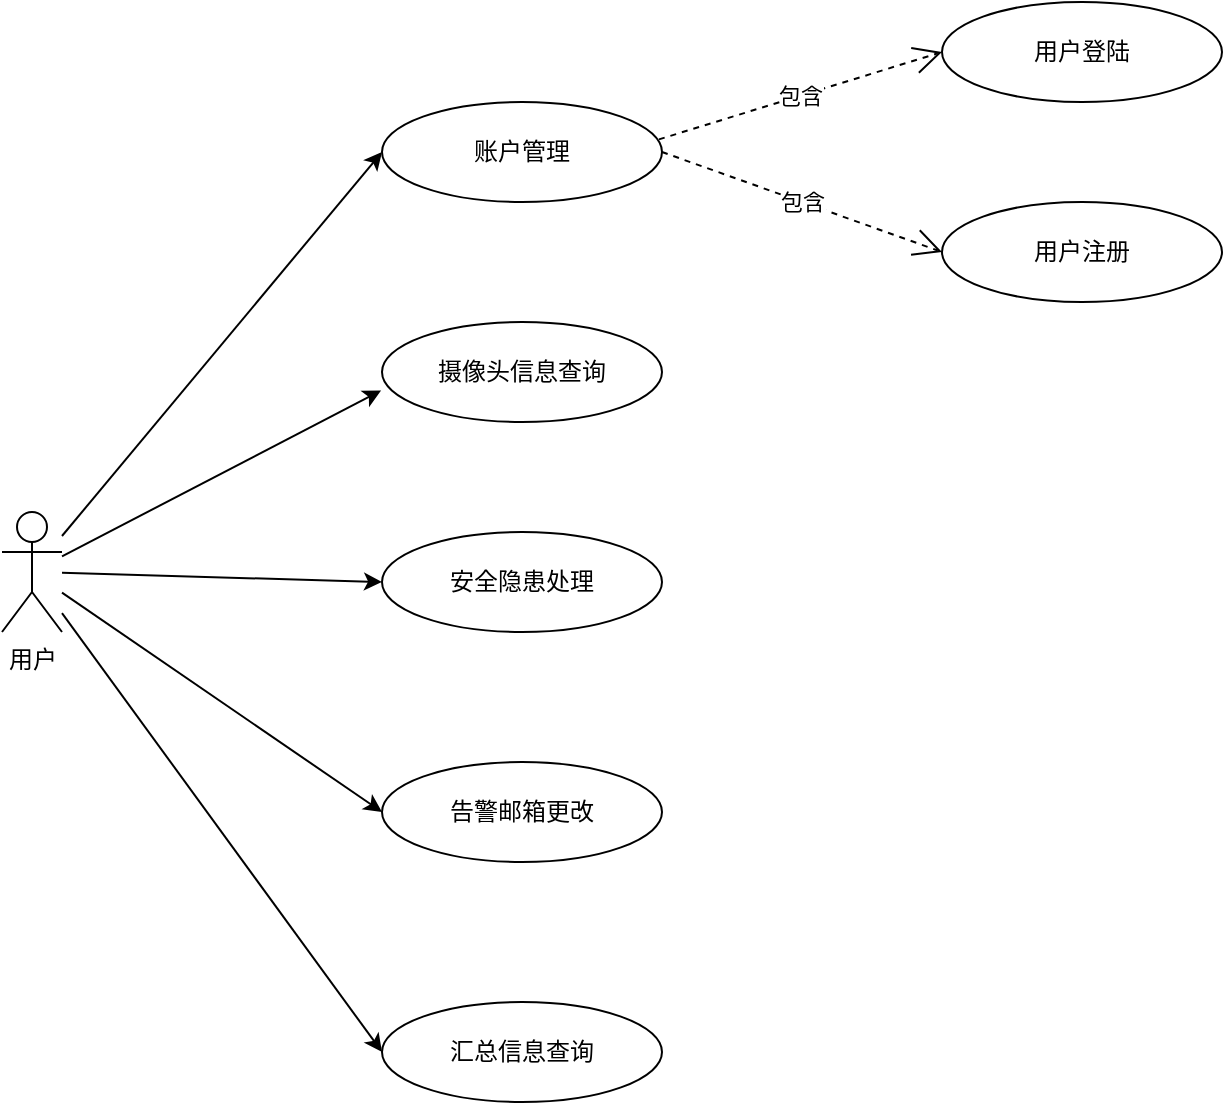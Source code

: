 <mxfile version="21.3.2" type="github">
  <diagram name="第 1 页" id="n30ETD1dtqHuyAHYV6Dz">
    <mxGraphModel dx="1594" dy="895" grid="1" gridSize="10" guides="1" tooltips="1" connect="1" arrows="1" fold="1" page="1" pageScale="1" pageWidth="827" pageHeight="1169" math="0" shadow="0">
      <root>
        <mxCell id="0" />
        <mxCell id="1" parent="0" />
        <mxCell id="qOatC5vS201_eEuQQ-8l-10" style="rounded=0;orthogonalLoop=1;jettySize=auto;html=1;entryX=0;entryY=0.5;entryDx=0;entryDy=0;" edge="1" parent="1" source="qOatC5vS201_eEuQQ-8l-1" target="qOatC5vS201_eEuQQ-8l-2">
          <mxGeometry relative="1" as="geometry" />
        </mxCell>
        <mxCell id="qOatC5vS201_eEuQQ-8l-11" style="rounded=0;orthogonalLoop=1;jettySize=auto;html=1;entryX=-0.003;entryY=0.685;entryDx=0;entryDy=0;entryPerimeter=0;" edge="1" parent="1" source="qOatC5vS201_eEuQQ-8l-1" target="qOatC5vS201_eEuQQ-8l-3">
          <mxGeometry relative="1" as="geometry" />
        </mxCell>
        <mxCell id="qOatC5vS201_eEuQQ-8l-12" style="rounded=0;orthogonalLoop=1;jettySize=auto;html=1;entryX=0;entryY=0.5;entryDx=0;entryDy=0;" edge="1" parent="1" source="qOatC5vS201_eEuQQ-8l-1" target="qOatC5vS201_eEuQQ-8l-4">
          <mxGeometry relative="1" as="geometry" />
        </mxCell>
        <mxCell id="qOatC5vS201_eEuQQ-8l-13" style="rounded=0;orthogonalLoop=1;jettySize=auto;html=1;entryX=0;entryY=0.5;entryDx=0;entryDy=0;" edge="1" parent="1" source="qOatC5vS201_eEuQQ-8l-1" target="qOatC5vS201_eEuQQ-8l-5">
          <mxGeometry relative="1" as="geometry" />
        </mxCell>
        <mxCell id="qOatC5vS201_eEuQQ-8l-14" style="rounded=0;orthogonalLoop=1;jettySize=auto;html=1;entryX=0;entryY=0.5;entryDx=0;entryDy=0;" edge="1" parent="1" source="qOatC5vS201_eEuQQ-8l-1" target="qOatC5vS201_eEuQQ-8l-6">
          <mxGeometry relative="1" as="geometry" />
        </mxCell>
        <mxCell id="qOatC5vS201_eEuQQ-8l-1" value="用户" style="shape=umlActor;verticalLabelPosition=bottom;verticalAlign=top;html=1;" vertex="1" parent="1">
          <mxGeometry x="50" y="365" width="30" height="60" as="geometry" />
        </mxCell>
        <mxCell id="qOatC5vS201_eEuQQ-8l-2" value="账户管理" style="ellipse;whiteSpace=wrap;html=1;fontFamily=Helvetica;" vertex="1" parent="1">
          <mxGeometry x="240" y="160" width="140" height="50" as="geometry" />
        </mxCell>
        <mxCell id="qOatC5vS201_eEuQQ-8l-3" value="摄像头信息查询" style="ellipse;whiteSpace=wrap;html=1;" vertex="1" parent="1">
          <mxGeometry x="240" y="270" width="140" height="50" as="geometry" />
        </mxCell>
        <mxCell id="qOatC5vS201_eEuQQ-8l-4" value="安全隐患处理" style="ellipse;whiteSpace=wrap;html=1;" vertex="1" parent="1">
          <mxGeometry x="240" y="375" width="140" height="50" as="geometry" />
        </mxCell>
        <mxCell id="qOatC5vS201_eEuQQ-8l-5" value="告警邮箱更改" style="ellipse;whiteSpace=wrap;html=1;" vertex="1" parent="1">
          <mxGeometry x="240" y="490" width="140" height="50" as="geometry" />
        </mxCell>
        <mxCell id="qOatC5vS201_eEuQQ-8l-6" value="汇总信息查询" style="ellipse;whiteSpace=wrap;html=1;" vertex="1" parent="1">
          <mxGeometry x="240" y="610" width="140" height="50" as="geometry" />
        </mxCell>
        <mxCell id="qOatC5vS201_eEuQQ-8l-7" value="用户登陆" style="ellipse;whiteSpace=wrap;html=1;fontFamily=Helvetica;" vertex="1" parent="1">
          <mxGeometry x="520" y="110" width="140" height="50" as="geometry" />
        </mxCell>
        <mxCell id="qOatC5vS201_eEuQQ-8l-8" value="用户注册" style="ellipse;whiteSpace=wrap;html=1;fontFamily=Helvetica;" vertex="1" parent="1">
          <mxGeometry x="520" y="210" width="140" height="50" as="geometry" />
        </mxCell>
        <mxCell id="qOatC5vS201_eEuQQ-8l-15" value="包含" style="endArrow=open;endSize=12;dashed=1;html=1;rounded=0;exitX=0.989;exitY=0.374;exitDx=0;exitDy=0;exitPerimeter=0;entryX=0;entryY=0.5;entryDx=0;entryDy=0;" edge="1" parent="1" source="qOatC5vS201_eEuQQ-8l-2" target="qOatC5vS201_eEuQQ-8l-7">
          <mxGeometry width="160" relative="1" as="geometry">
            <mxPoint x="420" y="380" as="sourcePoint" />
            <mxPoint x="480" y="180" as="targetPoint" />
          </mxGeometry>
        </mxCell>
        <mxCell id="qOatC5vS201_eEuQQ-8l-16" value="包含" style="endArrow=open;endSize=12;dashed=1;html=1;rounded=0;entryX=0;entryY=0.5;entryDx=0;entryDy=0;exitX=1;exitY=0.5;exitDx=0;exitDy=0;" edge="1" parent="1" source="qOatC5vS201_eEuQQ-8l-2" target="qOatC5vS201_eEuQQ-8l-8">
          <mxGeometry width="160" relative="1" as="geometry">
            <mxPoint x="380" y="220" as="sourcePoint" />
            <mxPoint x="500" y="205" as="targetPoint" />
          </mxGeometry>
        </mxCell>
      </root>
    </mxGraphModel>
  </diagram>
</mxfile>
